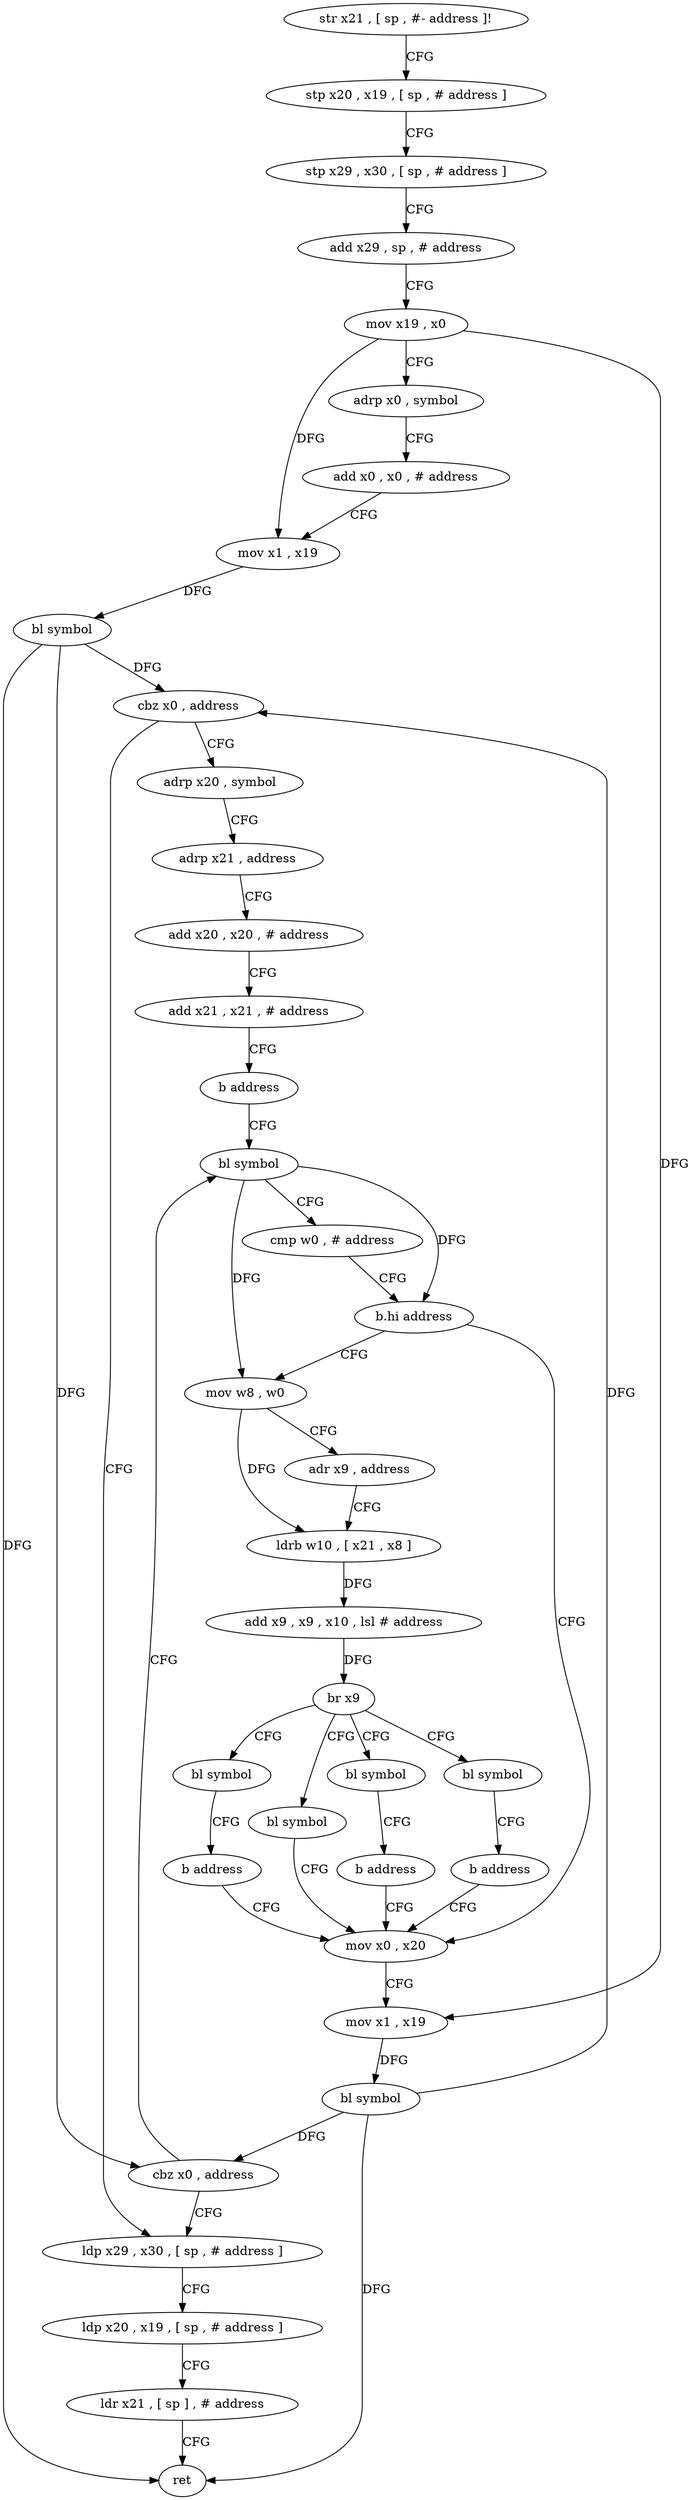 digraph "func" {
"4204072" [label = "str x21 , [ sp , #- address ]!" ]
"4204076" [label = "stp x20 , x19 , [ sp , # address ]" ]
"4204080" [label = "stp x29 , x30 , [ sp , # address ]" ]
"4204084" [label = "add x29 , sp , # address" ]
"4204088" [label = "mov x19 , x0" ]
"4204092" [label = "adrp x0 , symbol" ]
"4204096" [label = "add x0 , x0 , # address" ]
"4204100" [label = "mov x1 , x19" ]
"4204104" [label = "bl symbol" ]
"4204108" [label = "cbz x0 , address" ]
"4204208" [label = "ldp x29 , x30 , [ sp , # address ]" ]
"4204112" [label = "adrp x20 , symbol" ]
"4204212" [label = "ldp x20 , x19 , [ sp , # address ]" ]
"4204216" [label = "ldr x21 , [ sp ] , # address" ]
"4204220" [label = "ret" ]
"4204116" [label = "adrp x21 , address" ]
"4204120" [label = "add x20 , x20 , # address" ]
"4204124" [label = "add x21 , x21 , # address" ]
"4204128" [label = "b address" ]
"4204152" [label = "bl symbol" ]
"4204156" [label = "cmp w0 , # address" ]
"4204160" [label = "b.hi address" ]
"4204136" [label = "mov x0 , x20" ]
"4204164" [label = "mov w8 , w0" ]
"4204140" [label = "mov x1 , x19" ]
"4204144" [label = "bl symbol" ]
"4204148" [label = "cbz x0 , address" ]
"4204168" [label = "adr x9 , address" ]
"4204172" [label = "ldrb w10 , [ x21 , x8 ]" ]
"4204176" [label = "add x9 , x9 , x10 , lsl # address" ]
"4204180" [label = "br x9" ]
"4204132" [label = "bl symbol" ]
"4204184" [label = "bl symbol" ]
"4204192" [label = "bl symbol" ]
"4204200" [label = "bl symbol" ]
"4204188" [label = "b address" ]
"4204196" [label = "b address" ]
"4204204" [label = "b address" ]
"4204072" -> "4204076" [ label = "CFG" ]
"4204076" -> "4204080" [ label = "CFG" ]
"4204080" -> "4204084" [ label = "CFG" ]
"4204084" -> "4204088" [ label = "CFG" ]
"4204088" -> "4204092" [ label = "CFG" ]
"4204088" -> "4204100" [ label = "DFG" ]
"4204088" -> "4204140" [ label = "DFG" ]
"4204092" -> "4204096" [ label = "CFG" ]
"4204096" -> "4204100" [ label = "CFG" ]
"4204100" -> "4204104" [ label = "DFG" ]
"4204104" -> "4204108" [ label = "DFG" ]
"4204104" -> "4204220" [ label = "DFG" ]
"4204104" -> "4204148" [ label = "DFG" ]
"4204108" -> "4204208" [ label = "CFG" ]
"4204108" -> "4204112" [ label = "CFG" ]
"4204208" -> "4204212" [ label = "CFG" ]
"4204112" -> "4204116" [ label = "CFG" ]
"4204212" -> "4204216" [ label = "CFG" ]
"4204216" -> "4204220" [ label = "CFG" ]
"4204116" -> "4204120" [ label = "CFG" ]
"4204120" -> "4204124" [ label = "CFG" ]
"4204124" -> "4204128" [ label = "CFG" ]
"4204128" -> "4204152" [ label = "CFG" ]
"4204152" -> "4204156" [ label = "CFG" ]
"4204152" -> "4204160" [ label = "DFG" ]
"4204152" -> "4204164" [ label = "DFG" ]
"4204156" -> "4204160" [ label = "CFG" ]
"4204160" -> "4204136" [ label = "CFG" ]
"4204160" -> "4204164" [ label = "CFG" ]
"4204136" -> "4204140" [ label = "CFG" ]
"4204164" -> "4204168" [ label = "CFG" ]
"4204164" -> "4204172" [ label = "DFG" ]
"4204140" -> "4204144" [ label = "DFG" ]
"4204144" -> "4204148" [ label = "DFG" ]
"4204144" -> "4204108" [ label = "DFG" ]
"4204144" -> "4204220" [ label = "DFG" ]
"4204148" -> "4204208" [ label = "CFG" ]
"4204148" -> "4204152" [ label = "CFG" ]
"4204168" -> "4204172" [ label = "CFG" ]
"4204172" -> "4204176" [ label = "DFG" ]
"4204176" -> "4204180" [ label = "DFG" ]
"4204180" -> "4204132" [ label = "CFG" ]
"4204180" -> "4204184" [ label = "CFG" ]
"4204180" -> "4204192" [ label = "CFG" ]
"4204180" -> "4204200" [ label = "CFG" ]
"4204132" -> "4204136" [ label = "CFG" ]
"4204184" -> "4204188" [ label = "CFG" ]
"4204192" -> "4204196" [ label = "CFG" ]
"4204200" -> "4204204" [ label = "CFG" ]
"4204188" -> "4204136" [ label = "CFG" ]
"4204196" -> "4204136" [ label = "CFG" ]
"4204204" -> "4204136" [ label = "CFG" ]
}
